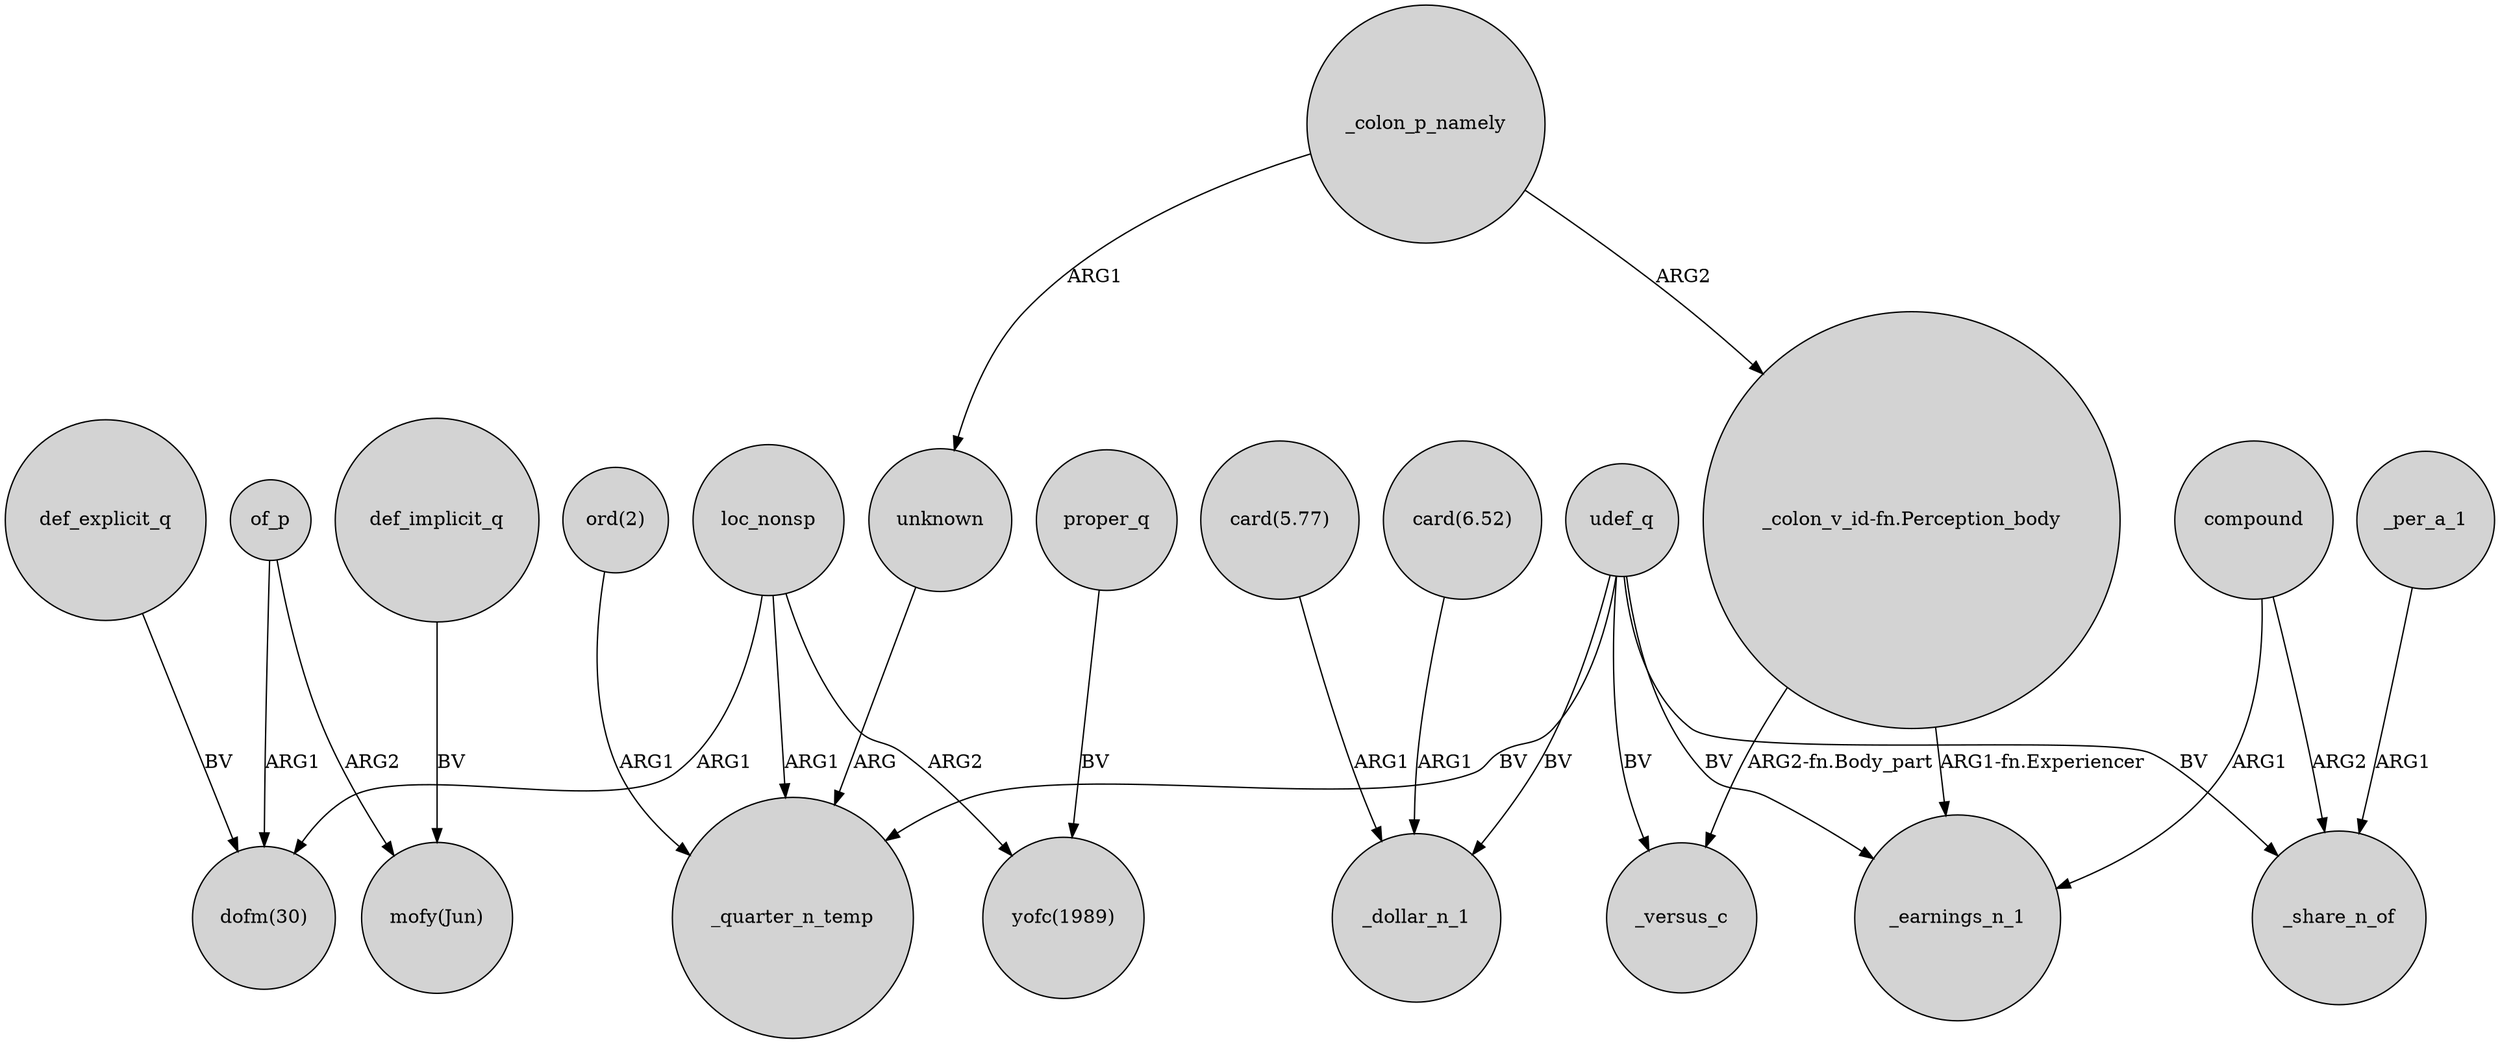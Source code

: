 digraph {
	node [shape=circle style=filled]
	loc_nonsp -> "dofm(30)" [label=ARG1]
	loc_nonsp -> _quarter_n_temp [label=ARG1]
	"card(5.77)" -> _dollar_n_1 [label=ARG1]
	def_explicit_q -> "dofm(30)" [label=BV]
	def_implicit_q -> "mofy(Jun)" [label=BV]
	loc_nonsp -> "yofc(1989)" [label=ARG2]
	udef_q -> _earnings_n_1 [label=BV]
	"_colon_v_id-fn.Perception_body" -> _earnings_n_1 [label="ARG1-fn.Experiencer"]
	udef_q -> _share_n_of [label=BV]
	udef_q -> _dollar_n_1 [label=BV]
	unknown -> _quarter_n_temp [label=ARG]
	proper_q -> "yofc(1989)" [label=BV]
	compound -> _share_n_of [label=ARG2]
	udef_q -> _quarter_n_temp [label=BV]
	"ord(2)" -> _quarter_n_temp [label=ARG1]
	_colon_p_namely -> unknown [label=ARG1]
	of_p -> "dofm(30)" [label=ARG1]
	compound -> _earnings_n_1 [label=ARG1]
	udef_q -> _versus_c [label=BV]
	"card(6.52)" -> _dollar_n_1 [label=ARG1]
	of_p -> "mofy(Jun)" [label=ARG2]
	_per_a_1 -> _share_n_of [label=ARG1]
	"_colon_v_id-fn.Perception_body" -> _versus_c [label="ARG2-fn.Body_part"]
	_colon_p_namely -> "_colon_v_id-fn.Perception_body" [label=ARG2]
}
